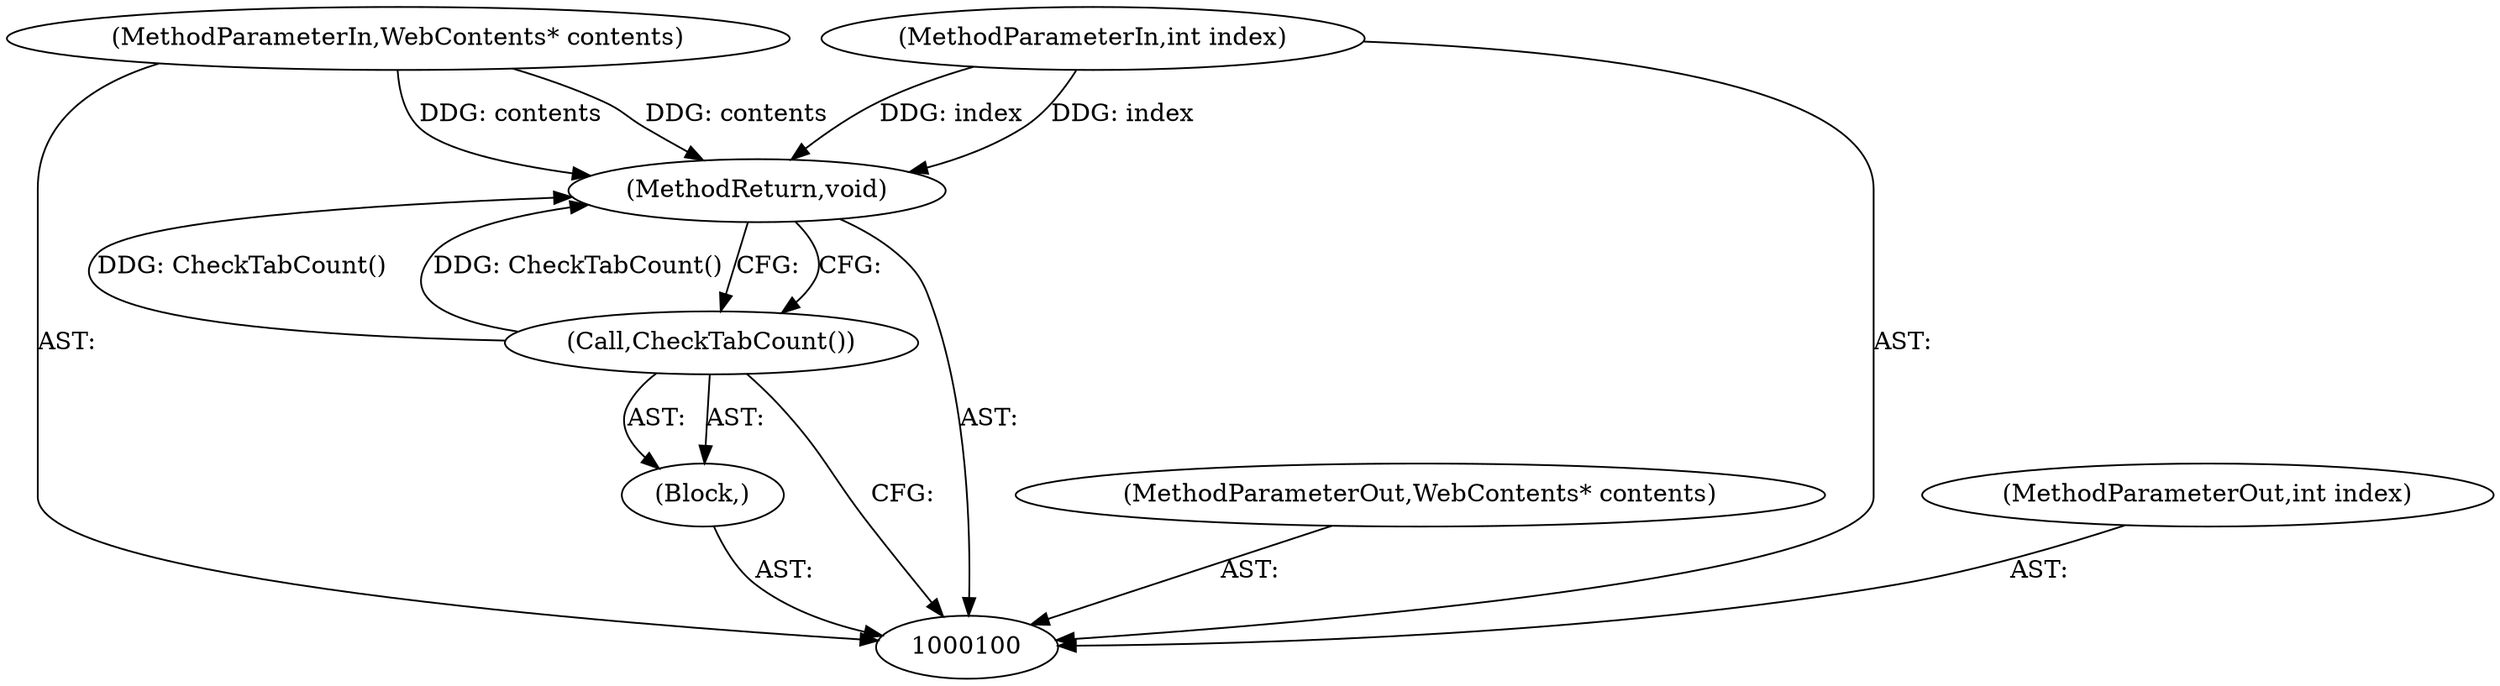digraph "0_Chrome_e89cfcb9090e8c98129ae9160c513f504db74599" {
"1000105" [label="(MethodReturn,void)"];
"1000101" [label="(MethodParameterIn,WebContents* contents)"];
"1000113" [label="(MethodParameterOut,WebContents* contents)"];
"1000102" [label="(MethodParameterIn,int index)"];
"1000114" [label="(MethodParameterOut,int index)"];
"1000103" [label="(Block,)"];
"1000104" [label="(Call,CheckTabCount())"];
"1000105" -> "1000100"  [label="AST: "];
"1000105" -> "1000104"  [label="CFG: "];
"1000104" -> "1000105"  [label="DDG: CheckTabCount()"];
"1000102" -> "1000105"  [label="DDG: index"];
"1000101" -> "1000105"  [label="DDG: contents"];
"1000101" -> "1000100"  [label="AST: "];
"1000101" -> "1000105"  [label="DDG: contents"];
"1000113" -> "1000100"  [label="AST: "];
"1000102" -> "1000100"  [label="AST: "];
"1000102" -> "1000105"  [label="DDG: index"];
"1000114" -> "1000100"  [label="AST: "];
"1000103" -> "1000100"  [label="AST: "];
"1000104" -> "1000103"  [label="AST: "];
"1000104" -> "1000103"  [label="AST: "];
"1000104" -> "1000100"  [label="CFG: "];
"1000105" -> "1000104"  [label="CFG: "];
"1000104" -> "1000105"  [label="DDG: CheckTabCount()"];
}
